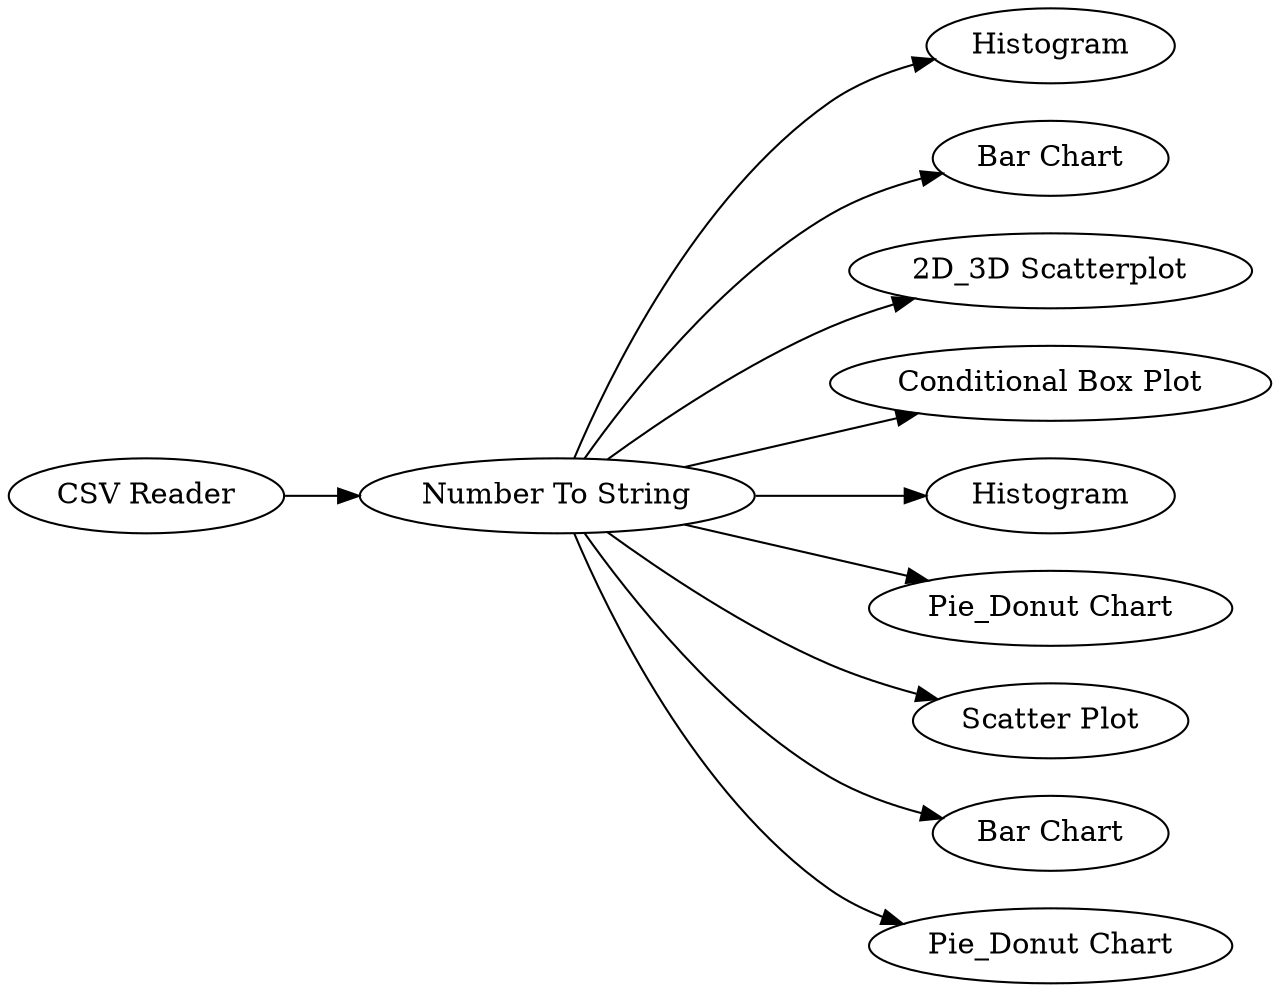 digraph {
	5 -> 14
	5 -> 8
	5 -> 11
	5 -> 13
	5 -> 12
	5 -> 6
	5 -> 10
	5 -> 9
	5 -> 7
	1 -> 5
	5 [label="Number To String"]
	14 [label=Histogram]
	13 [label="Conditional Box Plot"]
	1 [label="CSV Reader"]
	7 [label="Pie_Donut Chart"]
	9 [label="Bar Chart"]
	11 [label="2D_3D Scatterplot"]
	6 [label="Pie_Donut Chart"]
	8 [label="Bar Chart"]
	12 [label=Histogram]
	10 [label="Scatter Plot"]
	rankdir=LR
}
